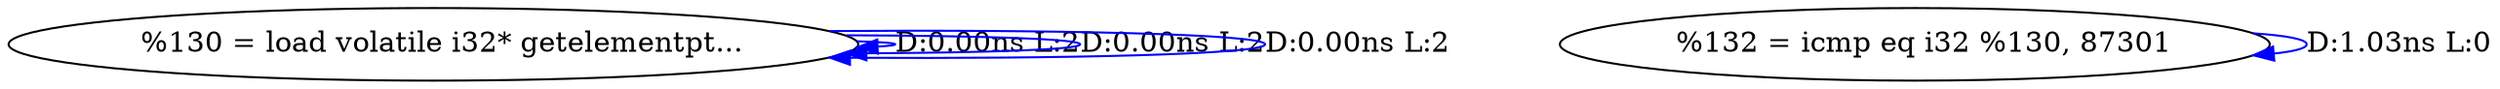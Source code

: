digraph {
Node0x288ebd0[label="  %130 = load volatile i32* getelementpt..."];
Node0x288ebd0 -> Node0x288ebd0[label="D:0.00ns L:2",color=blue];
Node0x288ebd0 -> Node0x288ebd0[label="D:0.00ns L:2",color=blue];
Node0x288ebd0 -> Node0x288ebd0[label="D:0.00ns L:2",color=blue];
Node0x288ed90[label="  %132 = icmp eq i32 %130, 87301"];
Node0x288ed90 -> Node0x288ed90[label="D:1.03ns L:0",color=blue];
}
